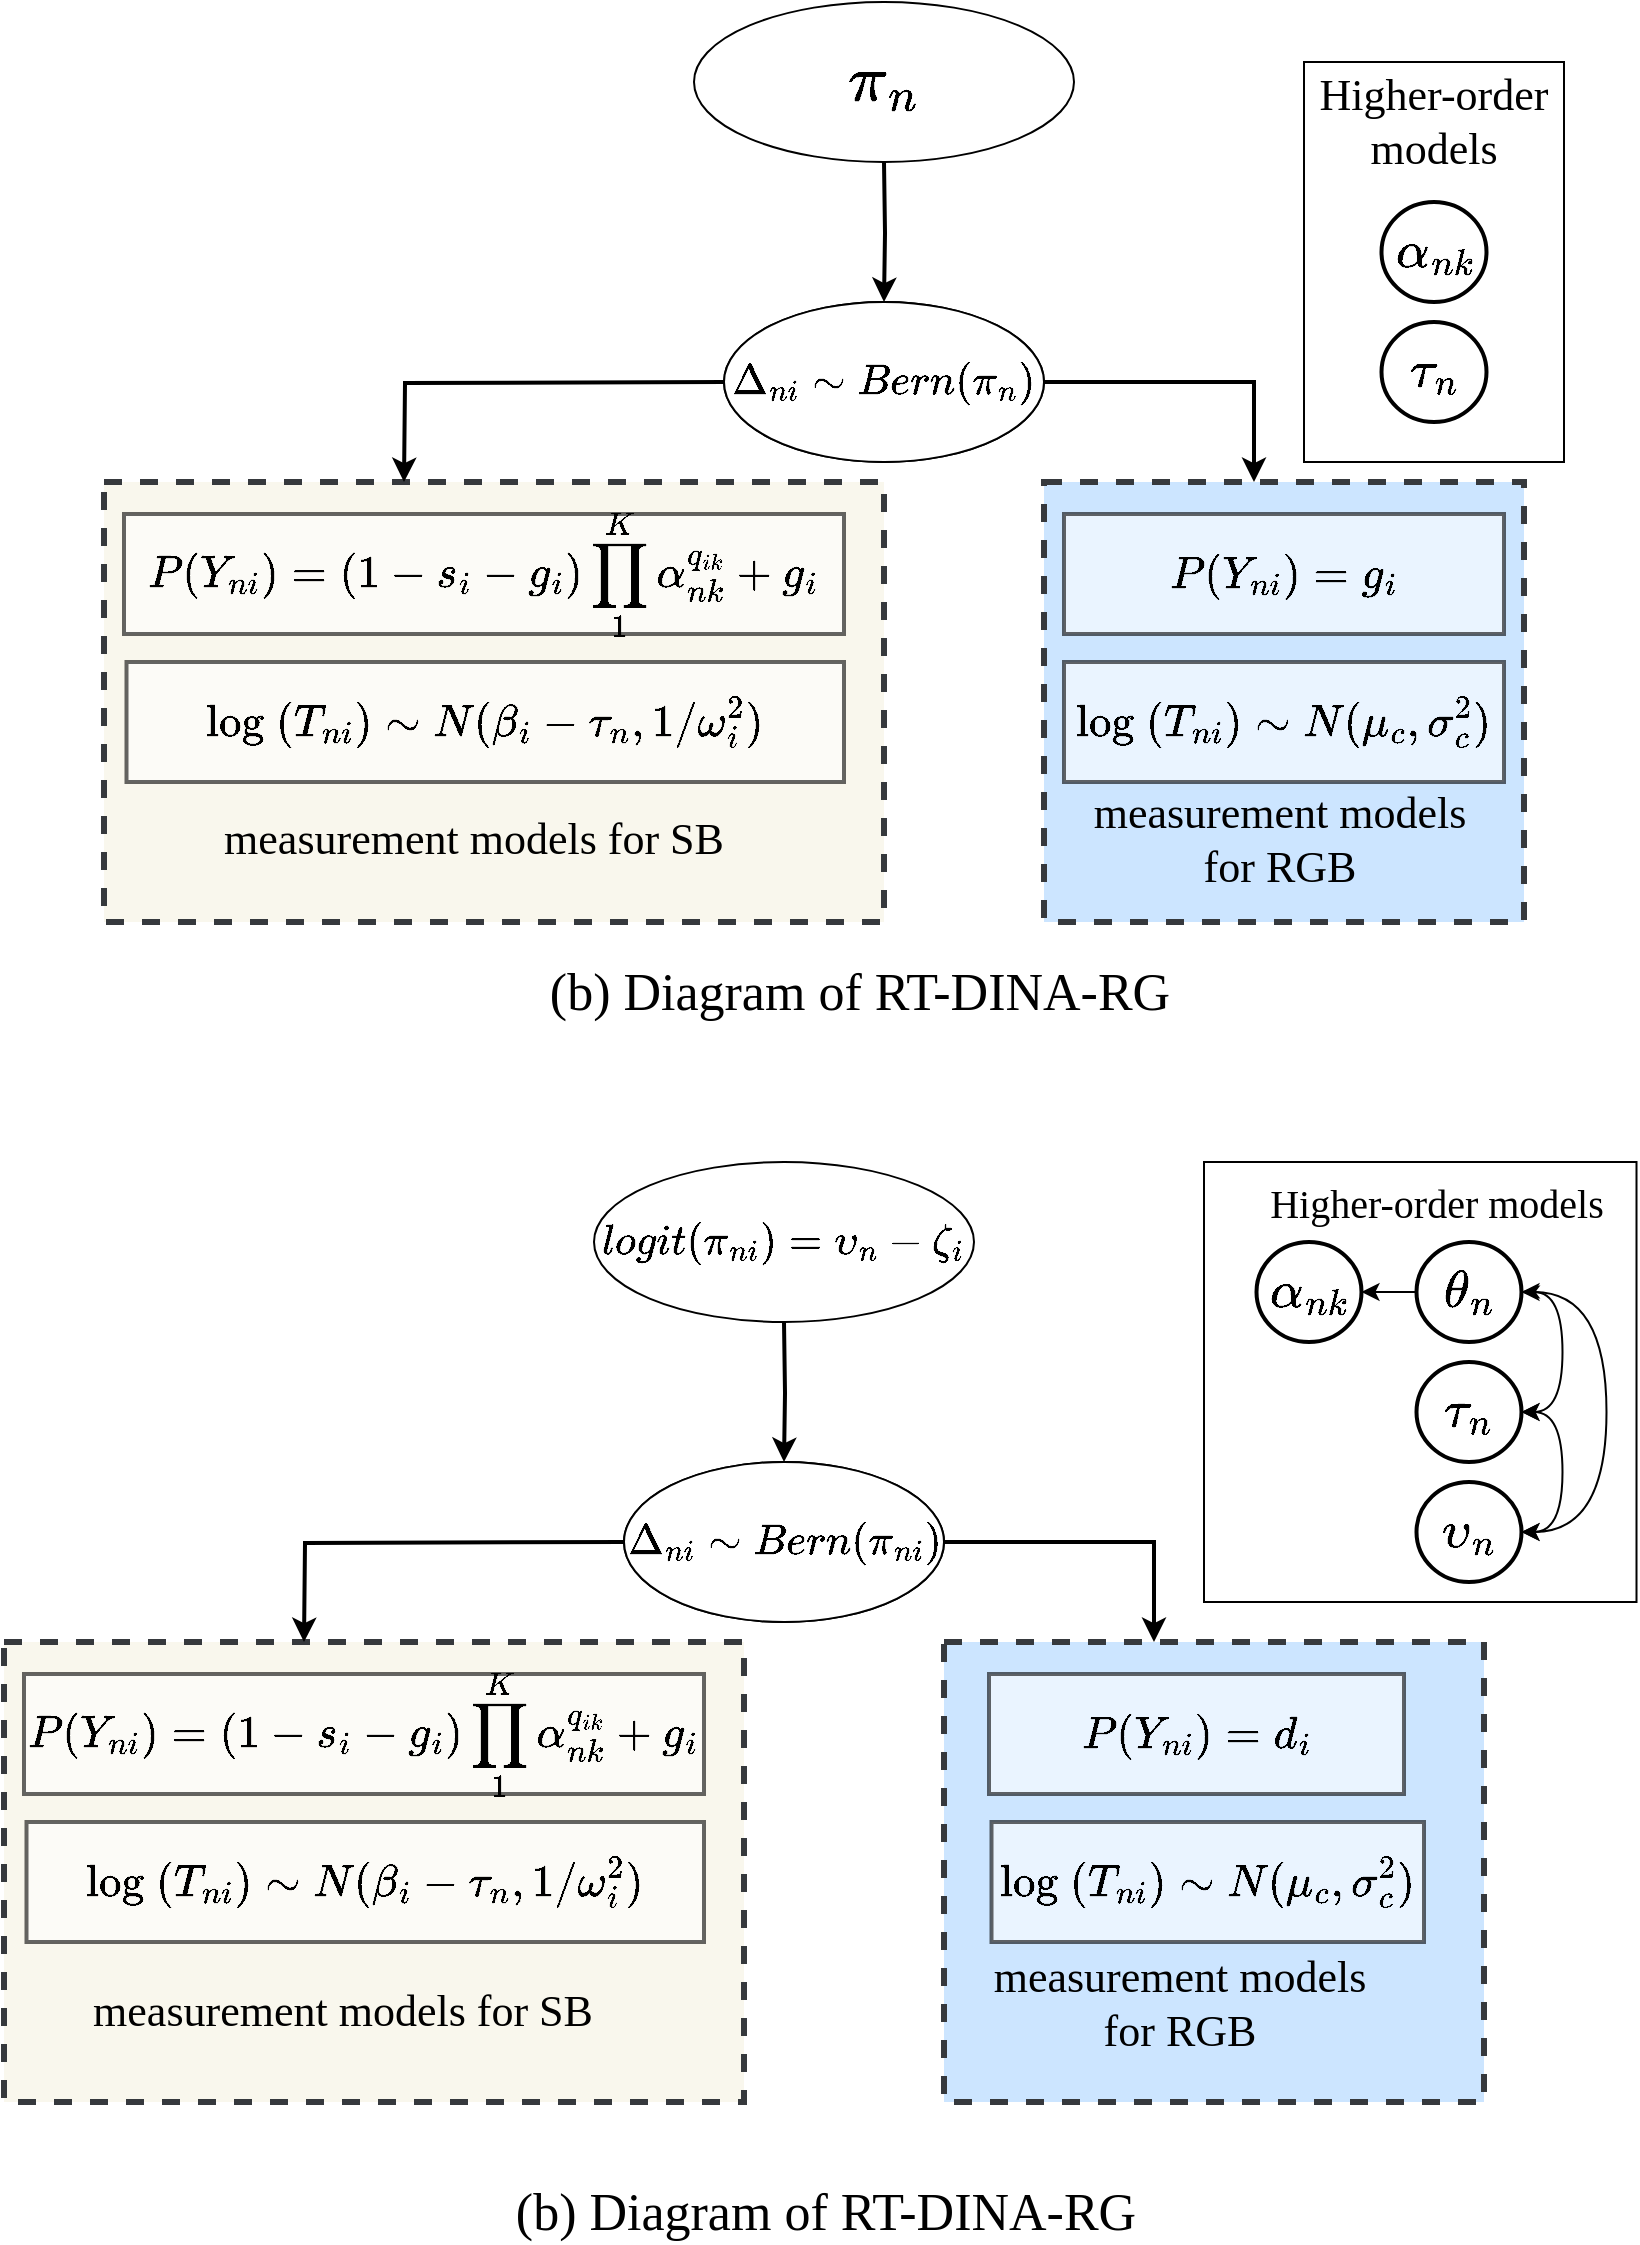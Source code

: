 <mxfile version="21.6.6" type="github" pages="4">
  <diagram name="RT-DINA-RG" id="OGnDkvJL42xPrGmm1Utj">
    <mxGraphModel dx="1434" dy="1591" grid="1" gridSize="10" guides="1" tooltips="1" connect="1" arrows="1" fold="1" page="1" pageScale="1" pageWidth="1169" pageHeight="827" math="1" shadow="0">
      <root>
        <mxCell id="0" />
        <mxCell id="1" parent="0" />
        <mxCell id="WP_JJCIQm6tYKDnGJjak-1" value="" style="edgeStyle=orthogonalEdgeStyle;rounded=0;orthogonalLoop=1;jettySize=auto;html=1;strokeWidth=2;" edge="1" parent="1" target="WP_JJCIQm6tYKDnGJjak-4">
          <mxGeometry relative="1" as="geometry">
            <mxPoint x="900" y="60" as="sourcePoint" />
          </mxGeometry>
        </mxCell>
        <mxCell id="WP_JJCIQm6tYKDnGJjak-3" style="edgeStyle=orthogonalEdgeStyle;rounded=0;orthogonalLoop=1;jettySize=auto;html=1;strokeWidth=2;" edge="1" parent="1" source="WP_JJCIQm6tYKDnGJjak-4" target="WP_JJCIQm6tYKDnGJjak-9">
          <mxGeometry relative="1" as="geometry">
            <Array as="points">
              <mxPoint x="1085" y="170" />
            </Array>
          </mxGeometry>
        </mxCell>
        <mxCell id="WP_JJCIQm6tYKDnGJjak-4" value="$$ \Delta_{ni} \sim&amp;nbsp; Bern(\pi_{ni})$$" style="ellipse;whiteSpace=wrap;html=1;fontSize=15;" vertex="1" parent="1">
          <mxGeometry x="820" y="130" width="160" height="80" as="geometry" />
        </mxCell>
        <mxCell id="WP_JJCIQm6tYKDnGJjak-5" value="" style="rounded=0;whiteSpace=wrap;html=1;dashed=1;strokeWidth=3;fillColor=#f9f7ed;strokeColor=#36393d;" vertex="1" parent="1">
          <mxGeometry x="510" y="220" width="390" height="220" as="geometry" />
        </mxCell>
        <mxCell id="WP_JJCIQm6tYKDnGJjak-6" value="&lt;div style=&quot;border-color: var(--border-color); font-size: 22px;&quot;&gt;$$P(Y_{ni} ) = (1-s_i-g_i) \prod_1^K \alpha_{nk}^{q_{ik}} +g_i$$&lt;/div&gt;" style="rounded=0;whiteSpace=wrap;html=1;fontFamily=Times New Roman;fontSize=22;strokeWidth=2;opacity=60;" vertex="1" parent="1">
          <mxGeometry x="520" y="236" width="360" height="60" as="geometry" />
        </mxCell>
        <mxCell id="WP_JJCIQm6tYKDnGJjak-7" value="$$\text{log&lt;br style=&quot;font-size: 22px;&quot;&gt;}(T_{ni}) \sim N(\beta_i - \tau_n, 1/\omega_i^2)$$" style="rounded=0;whiteSpace=wrap;html=1;fontFamily=Times New Roman;fontSize=22;strokeWidth=2;opacity=60;" vertex="1" parent="1">
          <mxGeometry x="521.25" y="310" width="358.75" height="60" as="geometry" />
        </mxCell>
        <mxCell id="WP_JJCIQm6tYKDnGJjak-8" value="measurement models for SB" style="text;html=1;align=center;verticalAlign=middle;whiteSpace=wrap;rounded=0;fontSize=22;fontFamily=Times New Roman;" vertex="1" parent="1">
          <mxGeometry x="550" y="384" width="290" height="30" as="geometry" />
        </mxCell>
        <mxCell id="WP_JJCIQm6tYKDnGJjak-9" value="" style="rounded=0;whiteSpace=wrap;html=1;dashed=1;strokeWidth=3;fillColor=#cce5ff;strokeColor=#36393d;" vertex="1" parent="1">
          <mxGeometry x="980" y="220" width="240" height="220" as="geometry" />
        </mxCell>
        <mxCell id="WP_JJCIQm6tYKDnGJjak-10" value="$$P(Y_{ni} ) =g_i$$" style="rounded=0;whiteSpace=wrap;html=1;fontFamily=Times New Roman;fontSize=22;strokeWidth=2;opacity=60;" vertex="1" parent="1">
          <mxGeometry x="990" y="236" width="220" height="60" as="geometry" />
        </mxCell>
        <mxCell id="WP_JJCIQm6tYKDnGJjak-12" style="edgeStyle=orthogonalEdgeStyle;rounded=0;orthogonalLoop=1;jettySize=auto;html=1;strokeWidth=2;" edge="1" parent="1">
          <mxGeometry relative="1" as="geometry">
            <mxPoint x="660" y="220" as="targetPoint" />
            <mxPoint x="820" y="170" as="sourcePoint" />
          </mxGeometry>
        </mxCell>
        <mxCell id="WP_JJCIQm6tYKDnGJjak-17" value="$$\pi_n$$" style="ellipse;whiteSpace=wrap;html=1;fontSize=28;" vertex="1" parent="1">
          <mxGeometry x="805" y="-20" width="190" height="80" as="geometry" />
        </mxCell>
        <mxCell id="WP_JJCIQm6tYKDnGJjak-18" value="$$ \Delta_{ni} \sim&amp;nbsp; Bern(\pi_{n})$$" style="ellipse;whiteSpace=wrap;html=1;fontSize=18;" vertex="1" parent="1">
          <mxGeometry x="820" y="130" width="160" height="80" as="geometry" />
        </mxCell>
        <mxCell id="WP_JJCIQm6tYKDnGJjak-20" value="measurement models &lt;br style=&quot;font-size: 22px;&quot;&gt;for RGB" style="text;html=1;align=center;verticalAlign=middle;whiteSpace=wrap;rounded=0;fontSize=22;fontFamily=Times New Roman;" vertex="1" parent="1">
          <mxGeometry x="997.5" y="384" width="200" height="30" as="geometry" />
        </mxCell>
        <mxCell id="WP_JJCIQm6tYKDnGJjak-21" value="$$\text{log&lt;br style=&quot;font-size: 22px;&quot;&gt;&lt;br style=&quot;font-size: 22px;&quot;&gt;&lt;br style=&quot;font-size: 22px;&quot;&gt;}(T_{ni}) \sim N(\mu_c, \sigma_c^2)$$" style="rounded=0;whiteSpace=wrap;html=1;fontFamily=Times New Roman;fontSize=22;strokeWidth=2;opacity=60;" vertex="1" parent="1">
          <mxGeometry x="990" y="310" width="220" height="60" as="geometry" />
        </mxCell>
        <mxCell id="WP_JJCIQm6tYKDnGJjak-23" value="" style="rounded=0;whiteSpace=wrap;html=1;" vertex="1" parent="1">
          <mxGeometry x="1110" y="10" width="130" height="200" as="geometry" />
        </mxCell>
        <mxCell id="WP_JJCIQm6tYKDnGJjak-27" value="Higher-order models" style="text;html=1;strokeColor=none;fillColor=none;align=center;verticalAlign=middle;whiteSpace=wrap;rounded=0;fontFamily=Times New Roman;fontSize=22;" vertex="1" parent="1">
          <mxGeometry x="1111.25" y="20" width="127.5" height="40" as="geometry" />
        </mxCell>
        <mxCell id="WP_JJCIQm6tYKDnGJjak-34" value="$$\alpha_{nk}$$" style="ellipse;whiteSpace=wrap;html=1;fontSize=22;strokeWidth=2;" vertex="1" parent="1">
          <mxGeometry x="1148.75" y="80" width="52.5" height="50" as="geometry" />
        </mxCell>
        <mxCell id="WP_JJCIQm6tYKDnGJjak-35" value="$$\tau_n$$" style="ellipse;whiteSpace=wrap;html=1;fontSize=22;strokeWidth=2;" vertex="1" parent="1">
          <mxGeometry x="1148.75" y="140" width="52.5" height="50" as="geometry" />
        </mxCell>
        <mxCell id="WP_JJCIQm6tYKDnGJjak-36" value="(b) Diagram of RT-DINA-RG" style="text;html=1;strokeColor=none;fillColor=none;align=center;verticalAlign=middle;whiteSpace=wrap;rounded=0;fontSize=26;fontFamily=Times New Roman;" vertex="1" parent="1">
          <mxGeometry x="672.5" y="460" width="430" height="30" as="geometry" />
        </mxCell>
        <mxCell id="X-7rcVQEBZKW3dR9be2J-1" value="" style="edgeStyle=orthogonalEdgeStyle;rounded=0;orthogonalLoop=1;jettySize=auto;html=1;strokeWidth=2;" edge="1" parent="1" target="X-7rcVQEBZKW3dR9be2J-4">
          <mxGeometry relative="1" as="geometry">
            <mxPoint x="850" y="640" as="sourcePoint" />
          </mxGeometry>
        </mxCell>
        <mxCell id="X-7rcVQEBZKW3dR9be2J-3" style="edgeStyle=orthogonalEdgeStyle;rounded=0;orthogonalLoop=1;jettySize=auto;html=1;strokeWidth=2;" edge="1" parent="1" source="X-7rcVQEBZKW3dR9be2J-4" target="X-7rcVQEBZKW3dR9be2J-9">
          <mxGeometry relative="1" as="geometry">
            <Array as="points">
              <mxPoint x="1035" y="750" />
            </Array>
          </mxGeometry>
        </mxCell>
        <mxCell id="X-7rcVQEBZKW3dR9be2J-4" value="$$ \Delta_{ni} \sim&amp;nbsp; Bern(\pi_{ni})$$" style="ellipse;whiteSpace=wrap;html=1;fontSize=15;" vertex="1" parent="1">
          <mxGeometry x="770" y="710" width="160" height="80" as="geometry" />
        </mxCell>
        <mxCell id="X-7rcVQEBZKW3dR9be2J-5" value="" style="rounded=0;whiteSpace=wrap;html=1;dashed=1;strokeWidth=3;fillColor=#f9f7ed;strokeColor=#36393d;" vertex="1" parent="1">
          <mxGeometry x="460" y="800" width="370" height="230" as="geometry" />
        </mxCell>
        <mxCell id="X-7rcVQEBZKW3dR9be2J-6" value="&lt;div style=&quot;border-color: var(--border-color); font-size: 22px;&quot;&gt;$$P(Y_{ni} ) = (1-s_i-g_i) \prod_1^K \alpha_{nk}^{q_{ik}} +g_i$$&lt;/div&gt;" style="rounded=0;whiteSpace=wrap;html=1;fontFamily=Times New Roman;fontSize=22;strokeWidth=2;opacity=60;" vertex="1" parent="1">
          <mxGeometry x="470" y="816" width="340" height="60" as="geometry" />
        </mxCell>
        <mxCell id="X-7rcVQEBZKW3dR9be2J-7" value="$$\text{log&lt;br style=&quot;border-color: var(--border-color); font-size: 22px;&quot;&gt;}(T_{ni}) \sim N(\beta_i - \tau_n, 1/\omega_i^2)$$" style="rounded=0;whiteSpace=wrap;html=1;fontFamily=Times New Roman;fontSize=22;strokeWidth=2;opacity=60;" vertex="1" parent="1">
          <mxGeometry x="471.25" y="890" width="338.75" height="60" as="geometry" />
        </mxCell>
        <mxCell id="X-7rcVQEBZKW3dR9be2J-8" value="measurement models for SB" style="text;html=1;align=center;verticalAlign=middle;whiteSpace=wrap;rounded=0;fontSize=22;fontFamily=Times New Roman;" vertex="1" parent="1">
          <mxGeometry x="460" y="970" width="338.75" height="30" as="geometry" />
        </mxCell>
        <mxCell id="X-7rcVQEBZKW3dR9be2J-9" value="" style="rounded=0;whiteSpace=wrap;html=1;dashed=1;strokeWidth=3;fillColor=#cce5ff;strokeColor=#36393d;" vertex="1" parent="1">
          <mxGeometry x="930" y="800" width="270" height="230" as="geometry" />
        </mxCell>
        <mxCell id="X-7rcVQEBZKW3dR9be2J-10" value="$$P(Y_{ni} ) =d_i$$" style="rounded=0;whiteSpace=wrap;html=1;fontFamily=Times New Roman;fontSize=22;strokeWidth=2;opacity=60;" vertex="1" parent="1">
          <mxGeometry x="952.5" y="816" width="207.5" height="60" as="geometry" />
        </mxCell>
        <mxCell id="X-7rcVQEBZKW3dR9be2J-11" style="edgeStyle=orthogonalEdgeStyle;rounded=0;orthogonalLoop=1;jettySize=auto;html=1;strokeWidth=2;" edge="1" parent="1">
          <mxGeometry relative="1" as="geometry">
            <mxPoint x="610" y="800" as="targetPoint" />
            <mxPoint x="770" y="750" as="sourcePoint" />
          </mxGeometry>
        </mxCell>
        <mxCell id="X-7rcVQEBZKW3dR9be2J-12" value="" style="rounded=0;whiteSpace=wrap;html=1;" vertex="1" parent="1">
          <mxGeometry x="1060" y="560" width="216.25" height="220" as="geometry" />
        </mxCell>
        <mxCell id="X-7rcVQEBZKW3dR9be2J-13" style="edgeStyle=orthogonalEdgeStyle;rounded=0;orthogonalLoop=1;jettySize=auto;html=1;entryX=1;entryY=0.5;entryDx=0;entryDy=0;curved=1;strokeWidth=1;startArrow=classic;startFill=1;" edge="1" parent="1" source="X-7rcVQEBZKW3dR9be2J-14" target="X-7rcVQEBZKW3dR9be2J-20">
          <mxGeometry relative="1" as="geometry">
            <Array as="points">
              <mxPoint x="1239.25" y="685" />
              <mxPoint x="1239.25" y="745" />
            </Array>
          </mxGeometry>
        </mxCell>
        <mxCell id="X-7rcVQEBZKW3dR9be2J-14" value="$$\tau_n$$" style="ellipse;whiteSpace=wrap;html=1;fontSize=22;strokeWidth=2;" vertex="1" parent="1">
          <mxGeometry x="1166.25" y="660" width="52.5" height="50" as="geometry" />
        </mxCell>
        <mxCell id="X-7rcVQEBZKW3dR9be2J-15" style="edgeStyle=orthogonalEdgeStyle;rounded=0;orthogonalLoop=1;jettySize=auto;html=1;entryX=1;entryY=0.5;entryDx=0;entryDy=0;curved=1;startArrow=classicThin;startFill=1;strokeWidth=1;" edge="1" parent="1" source="X-7rcVQEBZKW3dR9be2J-18" target="X-7rcVQEBZKW3dR9be2J-14">
          <mxGeometry relative="1" as="geometry">
            <Array as="points">
              <mxPoint x="1239.25" y="625" />
              <mxPoint x="1239.25" y="685" />
            </Array>
          </mxGeometry>
        </mxCell>
        <mxCell id="X-7rcVQEBZKW3dR9be2J-16" style="edgeStyle=orthogonalEdgeStyle;rounded=0;orthogonalLoop=1;jettySize=auto;html=1;entryX=1;entryY=0.5;entryDx=0;entryDy=0;curved=1;startArrow=classic;startFill=1;strokeWidth=1;" edge="1" parent="1" source="X-7rcVQEBZKW3dR9be2J-18" target="X-7rcVQEBZKW3dR9be2J-20">
          <mxGeometry relative="1" as="geometry">
            <Array as="points">
              <mxPoint x="1261.25" y="625" />
              <mxPoint x="1261.25" y="745" />
            </Array>
          </mxGeometry>
        </mxCell>
        <mxCell id="X-7rcVQEBZKW3dR9be2J-17" value="" style="edgeStyle=orthogonalEdgeStyle;rounded=0;orthogonalLoop=1;jettySize=auto;html=1;entryX=1;entryY=0.5;entryDx=0;entryDy=0;" edge="1" parent="1" source="X-7rcVQEBZKW3dR9be2J-18" target="X-7rcVQEBZKW3dR9be2J-21">
          <mxGeometry relative="1" as="geometry">
            <mxPoint x="1136.25" y="625" as="targetPoint" />
          </mxGeometry>
        </mxCell>
        <mxCell id="X-7rcVQEBZKW3dR9be2J-18" value="$$\theta_n$$" style="ellipse;whiteSpace=wrap;html=1;fontSize=22;strokeWidth=2;" vertex="1" parent="1">
          <mxGeometry x="1166.25" y="600" width="52.5" height="50" as="geometry" />
        </mxCell>
        <mxCell id="X-7rcVQEBZKW3dR9be2J-19" value="Higher-order models" style="text;html=1;align=center;verticalAlign=middle;whiteSpace=wrap;rounded=0;fontFamily=Times New Roman;fontSize=20;" vertex="1" parent="1">
          <mxGeometry x="1086.25" y="560" width="181.25" height="40" as="geometry" />
        </mxCell>
        <mxCell id="X-7rcVQEBZKW3dR9be2J-20" value="$$\upsilon_n$$" style="ellipse;whiteSpace=wrap;html=1;fontSize=22;strokeWidth=2;" vertex="1" parent="1">
          <mxGeometry x="1166.25" y="720" width="52.5" height="50" as="geometry" />
        </mxCell>
        <mxCell id="X-7rcVQEBZKW3dR9be2J-21" value="$$\alpha_{nk}$$" style="ellipse;whiteSpace=wrap;html=1;fontSize=22;strokeWidth=2;" vertex="1" parent="1">
          <mxGeometry x="1086.25" y="600" width="52.5" height="50" as="geometry" />
        </mxCell>
        <mxCell id="X-7rcVQEBZKW3dR9be2J-22" value="$$logit(\pi_{ni}) = \upsilon_n - \zeta_i$$" style="ellipse;whiteSpace=wrap;html=1;fontSize=18;" vertex="1" parent="1">
          <mxGeometry x="755" y="560" width="190" height="80" as="geometry" />
        </mxCell>
        <mxCell id="X-7rcVQEBZKW3dR9be2J-23" value="$$ \Delta_{ni} \sim&amp;nbsp; Bern(\pi_{ni})$$" style="ellipse;whiteSpace=wrap;html=1;fontSize=18;" vertex="1" parent="1">
          <mxGeometry x="770" y="710" width="160" height="80" as="geometry" />
        </mxCell>
        <mxCell id="X-7rcVQEBZKW3dR9be2J-24" value="measurement models &lt;br style=&quot;font-size: 22px;&quot;&gt;for RGB" style="text;html=1;align=center;verticalAlign=middle;whiteSpace=wrap;rounded=0;fontSize=22;fontFamily=Times New Roman;" vertex="1" parent="1">
          <mxGeometry x="947.5" y="966" width="200" height="30" as="geometry" />
        </mxCell>
        <mxCell id="X-7rcVQEBZKW3dR9be2J-25" value="$$\text{log&lt;br style=&quot;border-color: var(--border-color); font-size: 22px;&quot;&gt;&lt;br style=&quot;border-color: var(--border-color); font-size: 22px;&quot;&gt;&lt;br style=&quot;border-color: var(--border-color); font-size: 22px;&quot;&gt;}(T_{ni}) \sim N(\mu_c, \sigma_c^2)$$" style="rounded=0;whiteSpace=wrap;html=1;fontFamily=Times New Roman;fontSize=22;strokeWidth=2;opacity=60;" vertex="1" parent="1">
          <mxGeometry x="953.75" y="890" width="216.25" height="60" as="geometry" />
        </mxCell>
        <mxCell id="X-7rcVQEBZKW3dR9be2J-28" value="(b) Diagram of RT-DINA-RG" style="text;html=1;strokeColor=none;fillColor=none;align=center;verticalAlign=middle;whiteSpace=wrap;rounded=0;fontSize=26;fontFamily=Times New Roman;" vertex="1" parent="1">
          <mxGeometry x="656.25" y="1070" width="430" height="30" as="geometry" />
        </mxCell>
      </root>
    </mxGraphModel>
  </diagram>
  <diagram id="lS-dwkagasM95WuxD9at" name="DINA+E">
    <mxGraphModel dx="1434" dy="764" grid="1" gridSize="10" guides="1" tooltips="1" connect="1" arrows="1" fold="1" page="1" pageScale="1" pageWidth="1169" pageHeight="827" math="1" shadow="0">
      <root>
        <mxCell id="0" />
        <mxCell id="1" parent="0" />
      </root>
    </mxGraphModel>
  </diagram>
  <diagram id="gjCR5jsI7yvJmH-ZjnN3" name="SA+E">
    <mxGraphModel dx="2261" dy="764" grid="1" gridSize="10" guides="1" tooltips="1" connect="1" arrows="1" fold="1" page="1" pageScale="1" pageWidth="827" pageHeight="1169" math="1" shadow="0">
      <root>
        <mxCell id="0" />
        <mxCell id="1" parent="0" />
        <mxCell id="Y8nBc5ku83VKrS69oZz6-1" value="" style="rounded=0;whiteSpace=wrap;html=1;" vertex="1" parent="1">
          <mxGeometry x="-165" y="318" width="155" height="260" as="geometry" />
        </mxCell>
        <mxCell id="Y8nBc5ku83VKrS69oZz6-2" value="" style="edgeStyle=orthogonalEdgeStyle;rounded=0;orthogonalLoop=1;jettySize=auto;html=1;strokeWidth=2;" edge="1" parent="1" source="Y8nBc5ku83VKrS69oZz6-3" target="Y8nBc5ku83VKrS69oZz6-6">
          <mxGeometry relative="1" as="geometry" />
        </mxCell>
        <mxCell id="Y8nBc5ku83VKrS69oZz6-3" value="$$logit(\pi_{ni}) = \upsilon_n - \zeta_i$$" style="ellipse;whiteSpace=wrap;html=1;fillColor=#eeeeee;strokeColor=#36393d;fontSize=18;strokeWidth=2;" vertex="1" parent="1">
          <mxGeometry x="-420" y="443" width="199" height="80" as="geometry" />
        </mxCell>
        <mxCell id="Y8nBc5ku83VKrS69oZz6-4" style="edgeStyle=orthogonalEdgeStyle;rounded=0;orthogonalLoop=1;jettySize=auto;html=1;strokeWidth=2;" edge="1" parent="1" source="Y8nBc5ku83VKrS69oZz6-6" target="Y8nBc5ku83VKrS69oZz6-7">
          <mxGeometry relative="1" as="geometry">
            <mxPoint x="-520" y="708" as="targetPoint" />
          </mxGeometry>
        </mxCell>
        <mxCell id="Y8nBc5ku83VKrS69oZz6-5" style="edgeStyle=orthogonalEdgeStyle;rounded=0;orthogonalLoop=1;jettySize=auto;html=1;" edge="1" parent="1" source="Y8nBc5ku83VKrS69oZz6-6" target="Y8nBc5ku83VKrS69oZz6-8">
          <mxGeometry relative="1" as="geometry" />
        </mxCell>
        <mxCell id="Y8nBc5ku83VKrS69oZz6-6" value="$$ \Delta_{ni} \sim&amp;nbsp; Bern(\pi_{ni})$$" style="ellipse;whiteSpace=wrap;html=1;fillColor=#eeeeee;strokeColor=#36393d;fontSize=18;strokeWidth=2;" vertex="1" parent="1">
          <mxGeometry x="-400" y="548" width="160" height="80" as="geometry" />
        </mxCell>
        <mxCell id="Y8nBc5ku83VKrS69oZz6-7" value="&lt;font style=&quot;font-size: 22px;&quot;&gt;measurement models for SB&lt;/font&gt;" style="rounded=0;whiteSpace=wrap;html=1;dashed=1;strokeWidth=3;fillColor=#f9f7ed;strokeColor=#36393d;fontSize=12;fontFamily=Times New Roman;" vertex="1" parent="1">
          <mxGeometry x="-590" y="638" width="180" height="90" as="geometry" />
        </mxCell>
        <mxCell id="Y8nBc5ku83VKrS69oZz6-8" value="&lt;font style=&quot;font-size: 22px;&quot; face=&quot;Times New Roman&quot;&gt;measurement models for RGB&lt;/font&gt;" style="rounded=0;whiteSpace=wrap;html=1;dashed=1;strokeWidth=3;fillColor=#cce5ff;strokeColor=#36393d;align=center;" vertex="1" parent="1">
          <mxGeometry x="-220" y="637" width="180" height="91" as="geometry" />
        </mxCell>
        <mxCell id="Y8nBc5ku83VKrS69oZz6-9" value="0" style="text;html=1;strokeColor=none;fillColor=none;align=center;verticalAlign=middle;whiteSpace=wrap;rounded=0;fontSize=20;fontFamily=Times New Roman;" vertex="1" parent="1">
          <mxGeometry x="-480" y="558" width="60" height="30" as="geometry" />
        </mxCell>
        <mxCell id="Y8nBc5ku83VKrS69oZz6-10" value="1" style="text;html=1;strokeColor=none;fillColor=none;align=center;verticalAlign=middle;whiteSpace=wrap;rounded=0;fontSize=20;fontFamily=Times New Roman;" vertex="1" parent="1">
          <mxGeometry x="-210" y="558" width="60" height="30" as="geometry" />
        </mxCell>
        <mxCell id="Y8nBc5ku83VKrS69oZz6-11" style="edgeStyle=orthogonalEdgeStyle;rounded=0;orthogonalLoop=1;jettySize=auto;html=1;entryX=1;entryY=0.5;entryDx=0;entryDy=0;curved=1;strokeWidth=1;startArrow=classic;startFill=1;" edge="1" parent="1" source="Y8nBc5ku83VKrS69oZz6-12" target="Y8nBc5ku83VKrS69oZz6-18">
          <mxGeometry relative="1" as="geometry">
            <Array as="points">
              <mxPoint x="-57" y="473" />
              <mxPoint x="-57" y="533" />
            </Array>
          </mxGeometry>
        </mxCell>
        <mxCell id="Y8nBc5ku83VKrS69oZz6-12" value="$$\tau_n$$" style="ellipse;whiteSpace=wrap;html=1;fontSize=19;strokeWidth=2;" vertex="1" parent="1">
          <mxGeometry x="-130" y="448" width="52.5" height="50" as="geometry" />
        </mxCell>
        <mxCell id="Y8nBc5ku83VKrS69oZz6-13" style="edgeStyle=orthogonalEdgeStyle;rounded=0;orthogonalLoop=1;jettySize=auto;html=1;entryX=1;entryY=0.5;entryDx=0;entryDy=0;curved=1;startArrow=classicThin;startFill=1;strokeWidth=1;" edge="1" parent="1" source="Y8nBc5ku83VKrS69oZz6-15" target="Y8nBc5ku83VKrS69oZz6-12">
          <mxGeometry relative="1" as="geometry">
            <Array as="points">
              <mxPoint x="-57" y="413" />
              <mxPoint x="-57" y="473" />
            </Array>
          </mxGeometry>
        </mxCell>
        <mxCell id="Y8nBc5ku83VKrS69oZz6-14" style="edgeStyle=orthogonalEdgeStyle;rounded=0;orthogonalLoop=1;jettySize=auto;html=1;entryX=1;entryY=0.5;entryDx=0;entryDy=0;curved=1;startArrow=classic;startFill=1;strokeWidth=1;" edge="1" parent="1" source="Y8nBc5ku83VKrS69oZz6-15" target="Y8nBc5ku83VKrS69oZz6-18">
          <mxGeometry relative="1" as="geometry">
            <Array as="points">
              <mxPoint x="-35" y="413" />
              <mxPoint x="-35" y="533" />
            </Array>
          </mxGeometry>
        </mxCell>
        <mxCell id="Y8nBc5ku83VKrS69oZz6-15" value="$$\theta_n$$" style="ellipse;whiteSpace=wrap;html=1;fontSize=19;strokeWidth=2;" vertex="1" parent="1">
          <mxGeometry x="-130" y="388" width="52.5" height="50" as="geometry" />
        </mxCell>
        <mxCell id="Y8nBc5ku83VKrS69oZz6-16" style="edgeStyle=orthogonalEdgeStyle;rounded=0;orthogonalLoop=1;jettySize=auto;html=1;strokeWidth=2;" edge="1" parent="1">
          <mxGeometry relative="1" as="geometry">
            <mxPoint x="-240" y="588" as="sourcePoint" />
            <mxPoint x="-130" y="637" as="targetPoint" />
          </mxGeometry>
        </mxCell>
        <mxCell id="Y8nBc5ku83VKrS69oZz6-17" value="Higher-order models" style="text;html=1;strokeColor=none;fillColor=none;align=center;verticalAlign=middle;whiteSpace=wrap;rounded=0;fontFamily=Times New Roman;fontSize=20;" vertex="1" parent="1">
          <mxGeometry x="-142.5" y="328" width="112.5" height="40" as="geometry" />
        </mxCell>
        <mxCell id="Y8nBc5ku83VKrS69oZz6-18" value="$$\upsilon_n$$" style="ellipse;whiteSpace=wrap;html=1;fontSize=19;strokeWidth=2;" vertex="1" parent="1">
          <mxGeometry x="-130" y="508" width="52.5" height="50" as="geometry" />
        </mxCell>
        <mxCell id="Y8nBc5ku83VKrS69oZz6-19" value="(a) Diagram of SA+E framework" style="text;html=1;strokeColor=none;fillColor=none;align=center;verticalAlign=middle;whiteSpace=wrap;rounded=0;fontSize=26;fontFamily=Times New Roman;" vertex="1" parent="1">
          <mxGeometry x="-530" y="748" width="430" height="30" as="geometry" />
        </mxCell>
      </root>
    </mxGraphModel>
  </diagram>
  <diagram id="kPp6ZTCpMfkPkqRF7e-P" name="MH">
    <mxGraphModel dx="2261" dy="764" grid="1" gridSize="10" guides="1" tooltips="1" connect="1" arrows="1" fold="1" page="1" pageScale="1" pageWidth="827" pageHeight="1169" math="1" shadow="0">
      <root>
        <mxCell id="0" />
        <mxCell id="1" parent="0" />
        <mxCell id="2vMHfR8EsplsrGMULfnD-1" value="" style="edgeStyle=orthogonalEdgeStyle;rounded=0;orthogonalLoop=1;jettySize=auto;html=1;strokeWidth=2;" edge="1" parent="1" source="2vMHfR8EsplsrGMULfnD-2" target="2vMHfR8EsplsrGMULfnD-5">
          <mxGeometry relative="1" as="geometry" />
        </mxCell>
        <mxCell id="2vMHfR8EsplsrGMULfnD-2" value="$$\pi_n$$" style="ellipse;whiteSpace=wrap;html=1;fillColor=#eeeeee;strokeColor=#36393d;fontSize=28;strokeWidth=2;" vertex="1" parent="1">
          <mxGeometry x="80" y="155" width="160" height="80" as="geometry" />
        </mxCell>
        <mxCell id="2vMHfR8EsplsrGMULfnD-3" style="edgeStyle=orthogonalEdgeStyle;rounded=0;orthogonalLoop=1;jettySize=auto;html=1;strokeWidth=2;" edge="1" parent="1" source="2vMHfR8EsplsrGMULfnD-5" target="2vMHfR8EsplsrGMULfnD-6">
          <mxGeometry relative="1" as="geometry">
            <mxPoint x="-40" y="420" as="targetPoint" />
          </mxGeometry>
        </mxCell>
        <mxCell id="2vMHfR8EsplsrGMULfnD-4" style="edgeStyle=orthogonalEdgeStyle;rounded=0;orthogonalLoop=1;jettySize=auto;html=1;" edge="1" parent="1" source="2vMHfR8EsplsrGMULfnD-5" target="2vMHfR8EsplsrGMULfnD-7">
          <mxGeometry relative="1" as="geometry" />
        </mxCell>
        <mxCell id="2vMHfR8EsplsrGMULfnD-5" value="$$ \Delta_{ni} \sim&amp;nbsp; Bern(\pi_{n})$$" style="ellipse;whiteSpace=wrap;html=1;fillColor=#eeeeee;strokeColor=#36393d;fontSize=18;strokeWidth=2;" vertex="1" parent="1">
          <mxGeometry x="80" y="260" width="160" height="80" as="geometry" />
        </mxCell>
        <mxCell id="2vMHfR8EsplsrGMULfnD-6" value="&lt;font style=&quot;font-size: 22px;&quot;&gt;measurement models for SB&lt;/font&gt;" style="rounded=0;whiteSpace=wrap;html=1;dashed=1;strokeWidth=3;fillColor=#f9f7ed;strokeColor=#36393d;fontSize=12;fontFamily=Times New Roman;" vertex="1" parent="1">
          <mxGeometry x="-110" y="350" width="180" height="90" as="geometry" />
        </mxCell>
        <mxCell id="2vMHfR8EsplsrGMULfnD-7" value="&lt;font style=&quot;font-size: 22px;&quot; face=&quot;Times New Roman&quot;&gt;measurement models for RGB&lt;/font&gt;" style="rounded=0;whiteSpace=wrap;html=1;dashed=1;strokeWidth=3;fillColor=#cce5ff;strokeColor=#36393d;align=center;" vertex="1" parent="1">
          <mxGeometry x="260" y="349" width="180" height="91" as="geometry" />
        </mxCell>
        <mxCell id="2vMHfR8EsplsrGMULfnD-8" value="0" style="text;html=1;strokeColor=none;fillColor=none;align=center;verticalAlign=middle;whiteSpace=wrap;rounded=0;fontSize=20;fontFamily=Times New Roman;" vertex="1" parent="1">
          <mxGeometry y="270" width="60" height="30" as="geometry" />
        </mxCell>
        <mxCell id="2vMHfR8EsplsrGMULfnD-9" value="1" style="text;html=1;strokeColor=none;fillColor=none;align=center;verticalAlign=middle;whiteSpace=wrap;rounded=0;fontSize=20;fontFamily=Times New Roman;" vertex="1" parent="1">
          <mxGeometry x="270" y="270" width="60" height="30" as="geometry" />
        </mxCell>
        <mxCell id="2vMHfR8EsplsrGMULfnD-10" style="edgeStyle=orthogonalEdgeStyle;rounded=0;orthogonalLoop=1;jettySize=auto;html=1;strokeWidth=2;" edge="1" parent="1">
          <mxGeometry relative="1" as="geometry">
            <mxPoint x="240" y="300" as="sourcePoint" />
            <mxPoint x="350" y="349" as="targetPoint" />
          </mxGeometry>
        </mxCell>
        <mxCell id="2vMHfR8EsplsrGMULfnD-11" value="(a) Diagram of MH framework" style="text;html=1;strokeColor=none;fillColor=none;align=center;verticalAlign=middle;whiteSpace=wrap;rounded=0;fontSize=26;fontFamily=Times New Roman;" vertex="1" parent="1">
          <mxGeometry x="-55" y="460" width="430" height="30" as="geometry" />
        </mxCell>
        <mxCell id="2vMHfR8EsplsrGMULfnD-12" value="" style="rounded=0;whiteSpace=wrap;html=1;" vertex="1" parent="1">
          <mxGeometry x="260" y="36" width="130" height="200" as="geometry" />
        </mxCell>
        <mxCell id="2vMHfR8EsplsrGMULfnD-13" value="Higher-order models" style="text;html=1;strokeColor=none;fillColor=none;align=center;verticalAlign=middle;whiteSpace=wrap;rounded=0;fontFamily=Times New Roman;fontSize=22;" vertex="1" parent="1">
          <mxGeometry x="261.25" y="46" width="127.5" height="40" as="geometry" />
        </mxCell>
        <mxCell id="2vMHfR8EsplsrGMULfnD-14" value="$$\theta_{n}$$" style="ellipse;whiteSpace=wrap;html=1;fontSize=22;strokeWidth=2;" vertex="1" parent="1">
          <mxGeometry x="298.75" y="106" width="52.5" height="50" as="geometry" />
        </mxCell>
        <mxCell id="2vMHfR8EsplsrGMULfnD-15" value="$$\tau_n$$" style="ellipse;whiteSpace=wrap;html=1;fontSize=22;strokeWidth=2;" vertex="1" parent="1">
          <mxGeometry x="298.75" y="166" width="52.5" height="50" as="geometry" />
        </mxCell>
      </root>
    </mxGraphModel>
  </diagram>
</mxfile>
